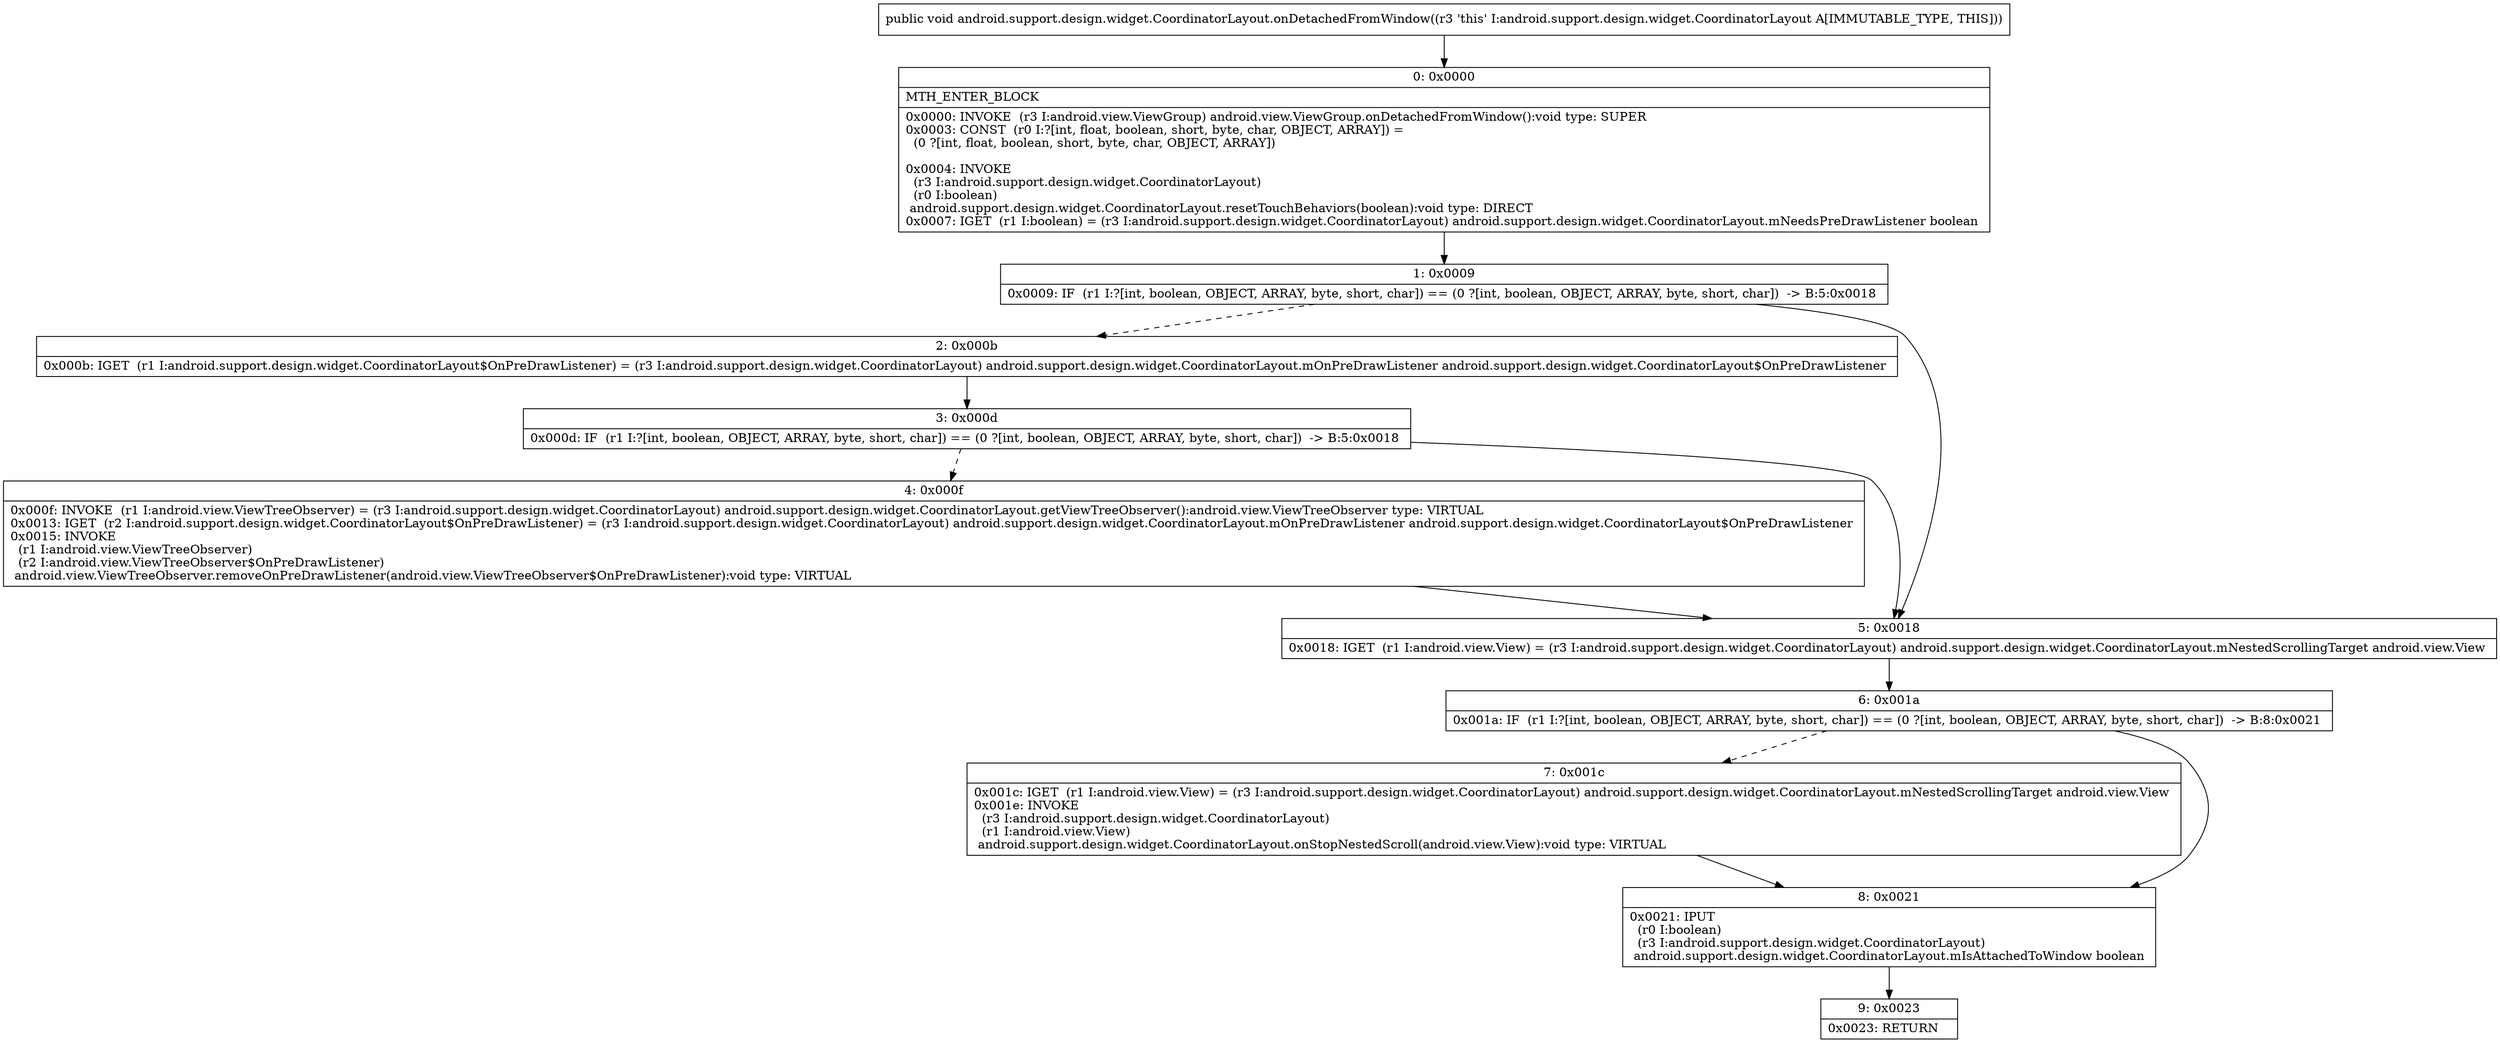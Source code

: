 digraph "CFG forandroid.support.design.widget.CoordinatorLayout.onDetachedFromWindow()V" {
Node_0 [shape=record,label="{0\:\ 0x0000|MTH_ENTER_BLOCK\l|0x0000: INVOKE  (r3 I:android.view.ViewGroup) android.view.ViewGroup.onDetachedFromWindow():void type: SUPER \l0x0003: CONST  (r0 I:?[int, float, boolean, short, byte, char, OBJECT, ARRAY]) = \l  (0 ?[int, float, boolean, short, byte, char, OBJECT, ARRAY])\l \l0x0004: INVOKE  \l  (r3 I:android.support.design.widget.CoordinatorLayout)\l  (r0 I:boolean)\l android.support.design.widget.CoordinatorLayout.resetTouchBehaviors(boolean):void type: DIRECT \l0x0007: IGET  (r1 I:boolean) = (r3 I:android.support.design.widget.CoordinatorLayout) android.support.design.widget.CoordinatorLayout.mNeedsPreDrawListener boolean \l}"];
Node_1 [shape=record,label="{1\:\ 0x0009|0x0009: IF  (r1 I:?[int, boolean, OBJECT, ARRAY, byte, short, char]) == (0 ?[int, boolean, OBJECT, ARRAY, byte, short, char])  \-\> B:5:0x0018 \l}"];
Node_2 [shape=record,label="{2\:\ 0x000b|0x000b: IGET  (r1 I:android.support.design.widget.CoordinatorLayout$OnPreDrawListener) = (r3 I:android.support.design.widget.CoordinatorLayout) android.support.design.widget.CoordinatorLayout.mOnPreDrawListener android.support.design.widget.CoordinatorLayout$OnPreDrawListener \l}"];
Node_3 [shape=record,label="{3\:\ 0x000d|0x000d: IF  (r1 I:?[int, boolean, OBJECT, ARRAY, byte, short, char]) == (0 ?[int, boolean, OBJECT, ARRAY, byte, short, char])  \-\> B:5:0x0018 \l}"];
Node_4 [shape=record,label="{4\:\ 0x000f|0x000f: INVOKE  (r1 I:android.view.ViewTreeObserver) = (r3 I:android.support.design.widget.CoordinatorLayout) android.support.design.widget.CoordinatorLayout.getViewTreeObserver():android.view.ViewTreeObserver type: VIRTUAL \l0x0013: IGET  (r2 I:android.support.design.widget.CoordinatorLayout$OnPreDrawListener) = (r3 I:android.support.design.widget.CoordinatorLayout) android.support.design.widget.CoordinatorLayout.mOnPreDrawListener android.support.design.widget.CoordinatorLayout$OnPreDrawListener \l0x0015: INVOKE  \l  (r1 I:android.view.ViewTreeObserver)\l  (r2 I:android.view.ViewTreeObserver$OnPreDrawListener)\l android.view.ViewTreeObserver.removeOnPreDrawListener(android.view.ViewTreeObserver$OnPreDrawListener):void type: VIRTUAL \l}"];
Node_5 [shape=record,label="{5\:\ 0x0018|0x0018: IGET  (r1 I:android.view.View) = (r3 I:android.support.design.widget.CoordinatorLayout) android.support.design.widget.CoordinatorLayout.mNestedScrollingTarget android.view.View \l}"];
Node_6 [shape=record,label="{6\:\ 0x001a|0x001a: IF  (r1 I:?[int, boolean, OBJECT, ARRAY, byte, short, char]) == (0 ?[int, boolean, OBJECT, ARRAY, byte, short, char])  \-\> B:8:0x0021 \l}"];
Node_7 [shape=record,label="{7\:\ 0x001c|0x001c: IGET  (r1 I:android.view.View) = (r3 I:android.support.design.widget.CoordinatorLayout) android.support.design.widget.CoordinatorLayout.mNestedScrollingTarget android.view.View \l0x001e: INVOKE  \l  (r3 I:android.support.design.widget.CoordinatorLayout)\l  (r1 I:android.view.View)\l android.support.design.widget.CoordinatorLayout.onStopNestedScroll(android.view.View):void type: VIRTUAL \l}"];
Node_8 [shape=record,label="{8\:\ 0x0021|0x0021: IPUT  \l  (r0 I:boolean)\l  (r3 I:android.support.design.widget.CoordinatorLayout)\l android.support.design.widget.CoordinatorLayout.mIsAttachedToWindow boolean \l}"];
Node_9 [shape=record,label="{9\:\ 0x0023|0x0023: RETURN   \l}"];
MethodNode[shape=record,label="{public void android.support.design.widget.CoordinatorLayout.onDetachedFromWindow((r3 'this' I:android.support.design.widget.CoordinatorLayout A[IMMUTABLE_TYPE, THIS])) }"];
MethodNode -> Node_0;
Node_0 -> Node_1;
Node_1 -> Node_2[style=dashed];
Node_1 -> Node_5;
Node_2 -> Node_3;
Node_3 -> Node_4[style=dashed];
Node_3 -> Node_5;
Node_4 -> Node_5;
Node_5 -> Node_6;
Node_6 -> Node_7[style=dashed];
Node_6 -> Node_8;
Node_7 -> Node_8;
Node_8 -> Node_9;
}

